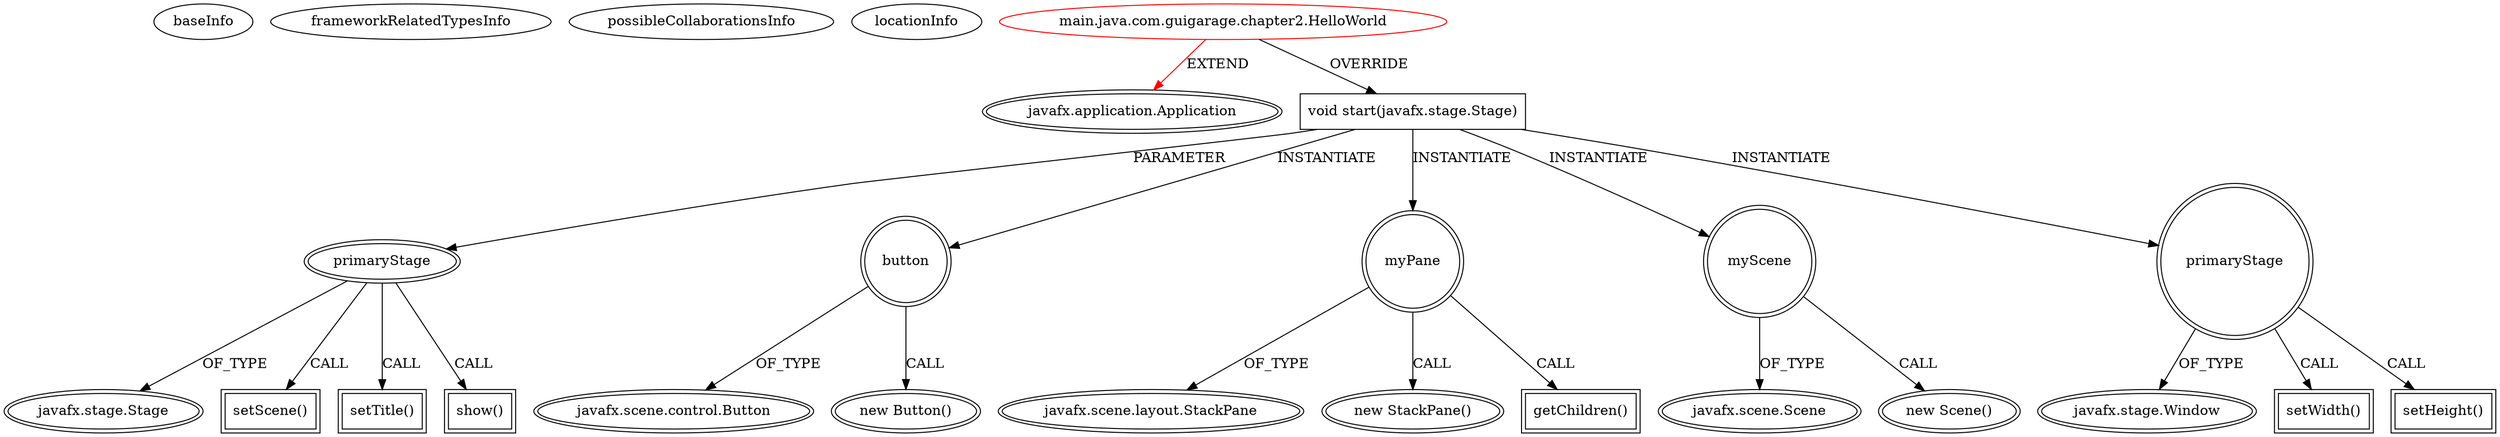 digraph {
baseInfo[graphId=2847,category="extension_graph",isAnonymous=false,possibleRelation=false]
frameworkRelatedTypesInfo[0="javafx.application.Application"]
possibleCollaborationsInfo[]
locationInfo[projectName="guigarage-mastering-javafx-controls",filePath="/guigarage-mastering-javafx-controls/mastering-javafx-controls-master/src/main/java/com/guigarage/chapter2/HelloWorld.java",contextSignature="HelloWorld",graphId="2847"]
0[label="main.java.com.guigarage.chapter2.HelloWorld",vertexType="ROOT_CLIENT_CLASS_DECLARATION",isFrameworkType=false,color=red]
1[label="javafx.application.Application",vertexType="FRAMEWORK_CLASS_TYPE",isFrameworkType=true,peripheries=2]
2[label="void start(javafx.stage.Stage)",vertexType="OVERRIDING_METHOD_DECLARATION",isFrameworkType=false,shape=box]
3[label="primaryStage",vertexType="PARAMETER_DECLARATION",isFrameworkType=true,peripheries=2]
4[label="javafx.stage.Stage",vertexType="FRAMEWORK_CLASS_TYPE",isFrameworkType=true,peripheries=2]
6[label="button",vertexType="VARIABLE_EXPRESION",isFrameworkType=true,peripheries=2,shape=circle]
7[label="javafx.scene.control.Button",vertexType="FRAMEWORK_CLASS_TYPE",isFrameworkType=true,peripheries=2]
5[label="new Button()",vertexType="CONSTRUCTOR_CALL",isFrameworkType=true,peripheries=2]
9[label="myPane",vertexType="VARIABLE_EXPRESION",isFrameworkType=true,peripheries=2,shape=circle]
10[label="javafx.scene.layout.StackPane",vertexType="FRAMEWORK_CLASS_TYPE",isFrameworkType=true,peripheries=2]
8[label="new StackPane()",vertexType="CONSTRUCTOR_CALL",isFrameworkType=true,peripheries=2]
12[label="getChildren()",vertexType="INSIDE_CALL",isFrameworkType=true,peripheries=2,shape=box]
14[label="myScene",vertexType="VARIABLE_EXPRESION",isFrameworkType=true,peripheries=2,shape=circle]
15[label="javafx.scene.Scene",vertexType="FRAMEWORK_CLASS_TYPE",isFrameworkType=true,peripheries=2]
13[label="new Scene()",vertexType="CONSTRUCTOR_CALL",isFrameworkType=true,peripheries=2]
17[label="setScene()",vertexType="INSIDE_CALL",isFrameworkType=true,peripheries=2,shape=box]
19[label="setTitle()",vertexType="INSIDE_CALL",isFrameworkType=true,peripheries=2,shape=box]
20[label="primaryStage",vertexType="VARIABLE_EXPRESION",isFrameworkType=true,peripheries=2,shape=circle]
22[label="javafx.stage.Window",vertexType="FRAMEWORK_CLASS_TYPE",isFrameworkType=true,peripheries=2]
21[label="setWidth()",vertexType="INSIDE_CALL",isFrameworkType=true,peripheries=2,shape=box]
24[label="setHeight()",vertexType="INSIDE_CALL",isFrameworkType=true,peripheries=2,shape=box]
26[label="show()",vertexType="INSIDE_CALL",isFrameworkType=true,peripheries=2,shape=box]
0->1[label="EXTEND",color=red]
0->2[label="OVERRIDE"]
3->4[label="OF_TYPE"]
2->3[label="PARAMETER"]
2->6[label="INSTANTIATE"]
6->7[label="OF_TYPE"]
6->5[label="CALL"]
2->9[label="INSTANTIATE"]
9->10[label="OF_TYPE"]
9->8[label="CALL"]
9->12[label="CALL"]
2->14[label="INSTANTIATE"]
14->15[label="OF_TYPE"]
14->13[label="CALL"]
3->17[label="CALL"]
3->19[label="CALL"]
2->20[label="INSTANTIATE"]
20->22[label="OF_TYPE"]
20->21[label="CALL"]
20->24[label="CALL"]
3->26[label="CALL"]
}
